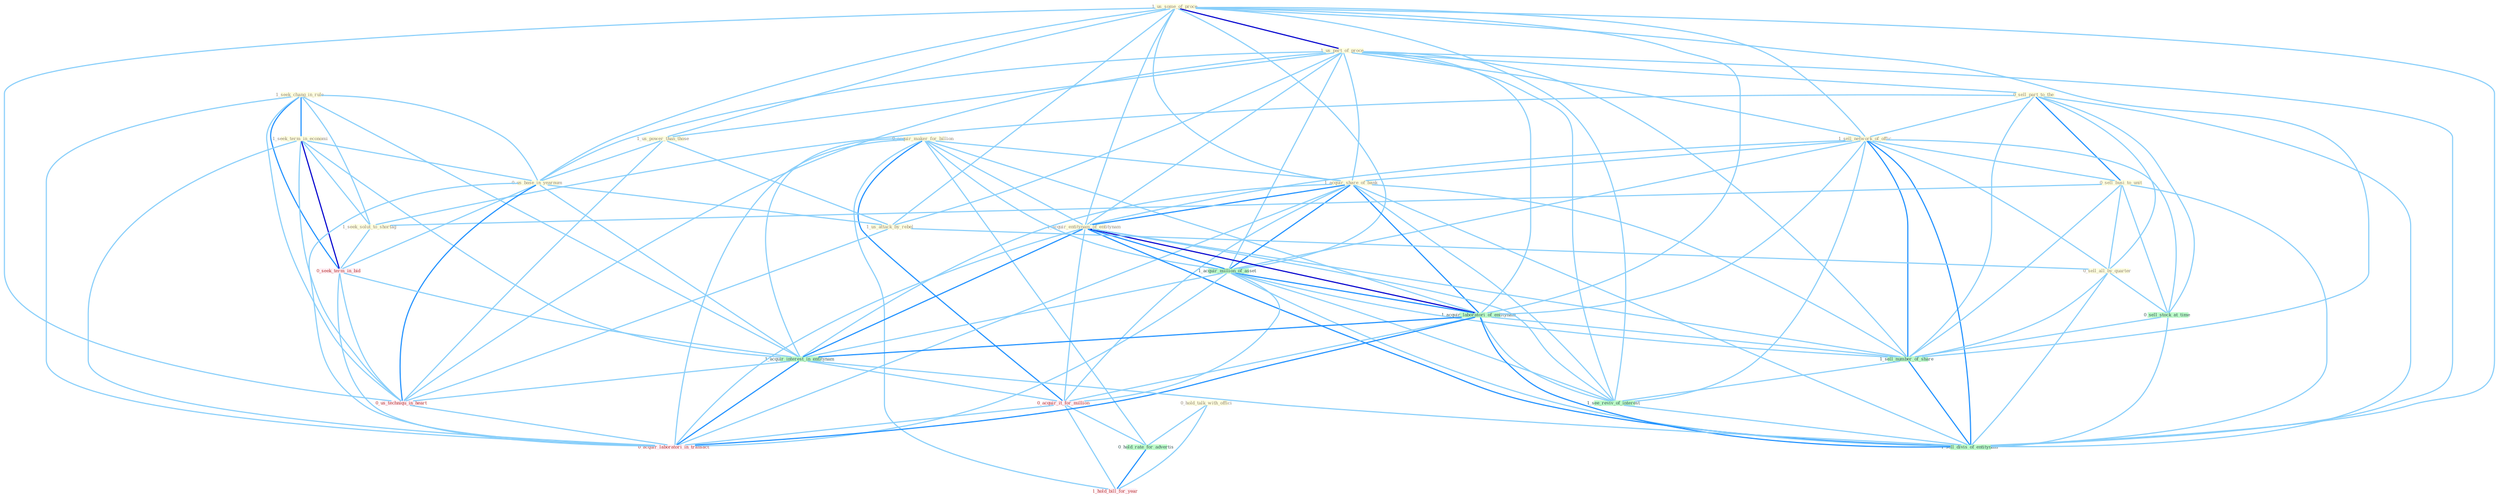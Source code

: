 Graph G{ 
    node
    [shape=polygon,style=filled,width=.5,height=.06,color="#BDFCC9",fixedsize=true,fontsize=4,
    fontcolor="#2f4f4f"];
    {node
    [color="#ffffe0", fontcolor="#8b7d6b"] "1_us_some_of_proce " "0_hold_talk_with_offici " "1_us_part_of_proce " "0_sell_part_to_the " "1_sell_network_of_offic " "0_acquir_maker_for_billion " "1_seek_chang_in_rule " "1_acquir_share_of_bank " "1_acquir_entitynam_of_entitynam " "1_us_power_than_those " "0_sell_busi_to_unit " "1_seek_term_in_economi " "0_us_base_in_yearnum " "1_us_attack_by_rebel " "1_seek_solut_to_shortag " "0_sell_all_by_quarter "}
{node [color="#fff0f5", fontcolor="#b22222"] "0_seek_term_in_bid " "0_us_techniqu_in_heart " "0_acquir_it_for_million " "0_acquir_laboratori_in_transact " "1_hold_bill_for_year "}
edge [color="#B0E2FF"];

	"1_us_some_of_proce " -- "1_us_part_of_proce " [w="3", color="#0000cd" , len=0.6];
	"1_us_some_of_proce " -- "1_sell_network_of_offic " [w="1", color="#87cefa" ];
	"1_us_some_of_proce " -- "1_acquir_share_of_bank " [w="1", color="#87cefa" ];
	"1_us_some_of_proce " -- "1_acquir_entitynam_of_entitynam " [w="1", color="#87cefa" ];
	"1_us_some_of_proce " -- "1_us_power_than_those " [w="1", color="#87cefa" ];
	"1_us_some_of_proce " -- "0_us_base_in_yearnum " [w="1", color="#87cefa" ];
	"1_us_some_of_proce " -- "1_us_attack_by_rebel " [w="1", color="#87cefa" ];
	"1_us_some_of_proce " -- "1_acquir_million_of_asset " [w="1", color="#87cefa" ];
	"1_us_some_of_proce " -- "1_acquir_laboratori_of_entitynam " [w="1", color="#87cefa" ];
	"1_us_some_of_proce " -- "0_us_techniqu_in_heart " [w="1", color="#87cefa" ];
	"1_us_some_of_proce " -- "1_sell_number_of_share " [w="1", color="#87cefa" ];
	"1_us_some_of_proce " -- "1_see_reviv_of_interest " [w="1", color="#87cefa" ];
	"1_us_some_of_proce " -- "1_sell_divis_of_entitynam " [w="1", color="#87cefa" ];
	"0_hold_talk_with_offici " -- "0_hold_rate_for_advertis " [w="1", color="#87cefa" ];
	"0_hold_talk_with_offici " -- "1_hold_bill_for_year " [w="1", color="#87cefa" ];
	"1_us_part_of_proce " -- "0_sell_part_to_the " [w="1", color="#87cefa" ];
	"1_us_part_of_proce " -- "1_sell_network_of_offic " [w="1", color="#87cefa" ];
	"1_us_part_of_proce " -- "1_acquir_share_of_bank " [w="1", color="#87cefa" ];
	"1_us_part_of_proce " -- "1_acquir_entitynam_of_entitynam " [w="1", color="#87cefa" ];
	"1_us_part_of_proce " -- "1_us_power_than_those " [w="1", color="#87cefa" ];
	"1_us_part_of_proce " -- "0_us_base_in_yearnum " [w="1", color="#87cefa" ];
	"1_us_part_of_proce " -- "1_us_attack_by_rebel " [w="1", color="#87cefa" ];
	"1_us_part_of_proce " -- "1_acquir_million_of_asset " [w="1", color="#87cefa" ];
	"1_us_part_of_proce " -- "1_acquir_laboratori_of_entitynam " [w="1", color="#87cefa" ];
	"1_us_part_of_proce " -- "0_us_techniqu_in_heart " [w="1", color="#87cefa" ];
	"1_us_part_of_proce " -- "1_sell_number_of_share " [w="1", color="#87cefa" ];
	"1_us_part_of_proce " -- "1_see_reviv_of_interest " [w="1", color="#87cefa" ];
	"1_us_part_of_proce " -- "1_sell_divis_of_entitynam " [w="1", color="#87cefa" ];
	"0_sell_part_to_the " -- "1_sell_network_of_offic " [w="1", color="#87cefa" ];
	"0_sell_part_to_the " -- "0_sell_busi_to_unit " [w="2", color="#1e90ff" , len=0.8];
	"0_sell_part_to_the " -- "1_seek_solut_to_shortag " [w="1", color="#87cefa" ];
	"0_sell_part_to_the " -- "0_sell_all_by_quarter " [w="1", color="#87cefa" ];
	"0_sell_part_to_the " -- "0_sell_stock_at_time " [w="1", color="#87cefa" ];
	"0_sell_part_to_the " -- "1_sell_number_of_share " [w="1", color="#87cefa" ];
	"0_sell_part_to_the " -- "1_sell_divis_of_entitynam " [w="1", color="#87cefa" ];
	"1_sell_network_of_offic " -- "1_acquir_share_of_bank " [w="1", color="#87cefa" ];
	"1_sell_network_of_offic " -- "1_acquir_entitynam_of_entitynam " [w="1", color="#87cefa" ];
	"1_sell_network_of_offic " -- "0_sell_busi_to_unit " [w="1", color="#87cefa" ];
	"1_sell_network_of_offic " -- "0_sell_all_by_quarter " [w="1", color="#87cefa" ];
	"1_sell_network_of_offic " -- "1_acquir_million_of_asset " [w="1", color="#87cefa" ];
	"1_sell_network_of_offic " -- "1_acquir_laboratori_of_entitynam " [w="1", color="#87cefa" ];
	"1_sell_network_of_offic " -- "0_sell_stock_at_time " [w="1", color="#87cefa" ];
	"1_sell_network_of_offic " -- "1_sell_number_of_share " [w="2", color="#1e90ff" , len=0.8];
	"1_sell_network_of_offic " -- "1_see_reviv_of_interest " [w="1", color="#87cefa" ];
	"1_sell_network_of_offic " -- "1_sell_divis_of_entitynam " [w="2", color="#1e90ff" , len=0.8];
	"0_acquir_maker_for_billion " -- "1_acquir_share_of_bank " [w="1", color="#87cefa" ];
	"0_acquir_maker_for_billion " -- "1_acquir_entitynam_of_entitynam " [w="1", color="#87cefa" ];
	"0_acquir_maker_for_billion " -- "1_acquir_million_of_asset " [w="1", color="#87cefa" ];
	"0_acquir_maker_for_billion " -- "1_acquir_laboratori_of_entitynam " [w="1", color="#87cefa" ];
	"0_acquir_maker_for_billion " -- "1_acquir_interest_in_entitynam " [w="1", color="#87cefa" ];
	"0_acquir_maker_for_billion " -- "0_acquir_it_for_million " [w="2", color="#1e90ff" , len=0.8];
	"0_acquir_maker_for_billion " -- "0_hold_rate_for_advertis " [w="1", color="#87cefa" ];
	"0_acquir_maker_for_billion " -- "0_acquir_laboratori_in_transact " [w="1", color="#87cefa" ];
	"0_acquir_maker_for_billion " -- "1_hold_bill_for_year " [w="1", color="#87cefa" ];
	"1_seek_chang_in_rule " -- "1_seek_term_in_economi " [w="2", color="#1e90ff" , len=0.8];
	"1_seek_chang_in_rule " -- "0_us_base_in_yearnum " [w="1", color="#87cefa" ];
	"1_seek_chang_in_rule " -- "1_seek_solut_to_shortag " [w="1", color="#87cefa" ];
	"1_seek_chang_in_rule " -- "0_seek_term_in_bid " [w="2", color="#1e90ff" , len=0.8];
	"1_seek_chang_in_rule " -- "1_acquir_interest_in_entitynam " [w="1", color="#87cefa" ];
	"1_seek_chang_in_rule " -- "0_us_techniqu_in_heart " [w="1", color="#87cefa" ];
	"1_seek_chang_in_rule " -- "0_acquir_laboratori_in_transact " [w="1", color="#87cefa" ];
	"1_acquir_share_of_bank " -- "1_acquir_entitynam_of_entitynam " [w="2", color="#1e90ff" , len=0.8];
	"1_acquir_share_of_bank " -- "1_acquir_million_of_asset " [w="2", color="#1e90ff" , len=0.8];
	"1_acquir_share_of_bank " -- "1_acquir_laboratori_of_entitynam " [w="2", color="#1e90ff" , len=0.8];
	"1_acquir_share_of_bank " -- "1_acquir_interest_in_entitynam " [w="1", color="#87cefa" ];
	"1_acquir_share_of_bank " -- "0_acquir_it_for_million " [w="1", color="#87cefa" ];
	"1_acquir_share_of_bank " -- "0_acquir_laboratori_in_transact " [w="1", color="#87cefa" ];
	"1_acquir_share_of_bank " -- "1_sell_number_of_share " [w="1", color="#87cefa" ];
	"1_acquir_share_of_bank " -- "1_see_reviv_of_interest " [w="1", color="#87cefa" ];
	"1_acquir_share_of_bank " -- "1_sell_divis_of_entitynam " [w="1", color="#87cefa" ];
	"1_acquir_entitynam_of_entitynam " -- "1_acquir_million_of_asset " [w="2", color="#1e90ff" , len=0.8];
	"1_acquir_entitynam_of_entitynam " -- "1_acquir_laboratori_of_entitynam " [w="3", color="#0000cd" , len=0.6];
	"1_acquir_entitynam_of_entitynam " -- "1_acquir_interest_in_entitynam " [w="2", color="#1e90ff" , len=0.8];
	"1_acquir_entitynam_of_entitynam " -- "0_acquir_it_for_million " [w="1", color="#87cefa" ];
	"1_acquir_entitynam_of_entitynam " -- "0_acquir_laboratori_in_transact " [w="1", color="#87cefa" ];
	"1_acquir_entitynam_of_entitynam " -- "1_sell_number_of_share " [w="1", color="#87cefa" ];
	"1_acquir_entitynam_of_entitynam " -- "1_see_reviv_of_interest " [w="1", color="#87cefa" ];
	"1_acquir_entitynam_of_entitynam " -- "1_sell_divis_of_entitynam " [w="2", color="#1e90ff" , len=0.8];
	"1_us_power_than_those " -- "0_us_base_in_yearnum " [w="1", color="#87cefa" ];
	"1_us_power_than_those " -- "1_us_attack_by_rebel " [w="1", color="#87cefa" ];
	"1_us_power_than_those " -- "0_us_techniqu_in_heart " [w="1", color="#87cefa" ];
	"0_sell_busi_to_unit " -- "1_seek_solut_to_shortag " [w="1", color="#87cefa" ];
	"0_sell_busi_to_unit " -- "0_sell_all_by_quarter " [w="1", color="#87cefa" ];
	"0_sell_busi_to_unit " -- "0_sell_stock_at_time " [w="1", color="#87cefa" ];
	"0_sell_busi_to_unit " -- "1_sell_number_of_share " [w="1", color="#87cefa" ];
	"0_sell_busi_to_unit " -- "1_sell_divis_of_entitynam " [w="1", color="#87cefa" ];
	"1_seek_term_in_economi " -- "0_us_base_in_yearnum " [w="1", color="#87cefa" ];
	"1_seek_term_in_economi " -- "1_seek_solut_to_shortag " [w="1", color="#87cefa" ];
	"1_seek_term_in_economi " -- "0_seek_term_in_bid " [w="3", color="#0000cd" , len=0.6];
	"1_seek_term_in_economi " -- "1_acquir_interest_in_entitynam " [w="1", color="#87cefa" ];
	"1_seek_term_in_economi " -- "0_us_techniqu_in_heart " [w="1", color="#87cefa" ];
	"1_seek_term_in_economi " -- "0_acquir_laboratori_in_transact " [w="1", color="#87cefa" ];
	"0_us_base_in_yearnum " -- "1_us_attack_by_rebel " [w="1", color="#87cefa" ];
	"0_us_base_in_yearnum " -- "0_seek_term_in_bid " [w="1", color="#87cefa" ];
	"0_us_base_in_yearnum " -- "1_acquir_interest_in_entitynam " [w="1", color="#87cefa" ];
	"0_us_base_in_yearnum " -- "0_us_techniqu_in_heart " [w="2", color="#1e90ff" , len=0.8];
	"0_us_base_in_yearnum " -- "0_acquir_laboratori_in_transact " [w="1", color="#87cefa" ];
	"1_us_attack_by_rebel " -- "0_sell_all_by_quarter " [w="1", color="#87cefa" ];
	"1_us_attack_by_rebel " -- "0_us_techniqu_in_heart " [w="1", color="#87cefa" ];
	"1_seek_solut_to_shortag " -- "0_seek_term_in_bid " [w="1", color="#87cefa" ];
	"0_sell_all_by_quarter " -- "0_sell_stock_at_time " [w="1", color="#87cefa" ];
	"0_sell_all_by_quarter " -- "1_sell_number_of_share " [w="1", color="#87cefa" ];
	"0_sell_all_by_quarter " -- "1_sell_divis_of_entitynam " [w="1", color="#87cefa" ];
	"1_acquir_million_of_asset " -- "1_acquir_laboratori_of_entitynam " [w="2", color="#1e90ff" , len=0.8];
	"1_acquir_million_of_asset " -- "1_acquir_interest_in_entitynam " [w="1", color="#87cefa" ];
	"1_acquir_million_of_asset " -- "0_acquir_it_for_million " [w="1", color="#87cefa" ];
	"1_acquir_million_of_asset " -- "0_acquir_laboratori_in_transact " [w="1", color="#87cefa" ];
	"1_acquir_million_of_asset " -- "1_sell_number_of_share " [w="1", color="#87cefa" ];
	"1_acquir_million_of_asset " -- "1_see_reviv_of_interest " [w="1", color="#87cefa" ];
	"1_acquir_million_of_asset " -- "1_sell_divis_of_entitynam " [w="1", color="#87cefa" ];
	"1_acquir_laboratori_of_entitynam " -- "1_acquir_interest_in_entitynam " [w="2", color="#1e90ff" , len=0.8];
	"1_acquir_laboratori_of_entitynam " -- "0_acquir_it_for_million " [w="1", color="#87cefa" ];
	"1_acquir_laboratori_of_entitynam " -- "0_acquir_laboratori_in_transact " [w="2", color="#1e90ff" , len=0.8];
	"1_acquir_laboratori_of_entitynam " -- "1_sell_number_of_share " [w="1", color="#87cefa" ];
	"1_acquir_laboratori_of_entitynam " -- "1_see_reviv_of_interest " [w="1", color="#87cefa" ];
	"1_acquir_laboratori_of_entitynam " -- "1_sell_divis_of_entitynam " [w="2", color="#1e90ff" , len=0.8];
	"0_seek_term_in_bid " -- "1_acquir_interest_in_entitynam " [w="1", color="#87cefa" ];
	"0_seek_term_in_bid " -- "0_us_techniqu_in_heart " [w="1", color="#87cefa" ];
	"0_seek_term_in_bid " -- "0_acquir_laboratori_in_transact " [w="1", color="#87cefa" ];
	"1_acquir_interest_in_entitynam " -- "0_us_techniqu_in_heart " [w="1", color="#87cefa" ];
	"1_acquir_interest_in_entitynam " -- "0_acquir_it_for_million " [w="1", color="#87cefa" ];
	"1_acquir_interest_in_entitynam " -- "0_acquir_laboratori_in_transact " [w="2", color="#1e90ff" , len=0.8];
	"1_acquir_interest_in_entitynam " -- "1_sell_divis_of_entitynam " [w="1", color="#87cefa" ];
	"0_us_techniqu_in_heart " -- "0_acquir_laboratori_in_transact " [w="1", color="#87cefa" ];
	"0_acquir_it_for_million " -- "0_hold_rate_for_advertis " [w="1", color="#87cefa" ];
	"0_acquir_it_for_million " -- "0_acquir_laboratori_in_transact " [w="1", color="#87cefa" ];
	"0_acquir_it_for_million " -- "1_hold_bill_for_year " [w="1", color="#87cefa" ];
	"0_hold_rate_for_advertis " -- "1_hold_bill_for_year " [w="2", color="#1e90ff" , len=0.8];
	"0_sell_stock_at_time " -- "1_sell_number_of_share " [w="1", color="#87cefa" ];
	"0_sell_stock_at_time " -- "1_sell_divis_of_entitynam " [w="1", color="#87cefa" ];
	"1_sell_number_of_share " -- "1_see_reviv_of_interest " [w="1", color="#87cefa" ];
	"1_sell_number_of_share " -- "1_sell_divis_of_entitynam " [w="2", color="#1e90ff" , len=0.8];
	"1_see_reviv_of_interest " -- "1_sell_divis_of_entitynam " [w="1", color="#87cefa" ];
}